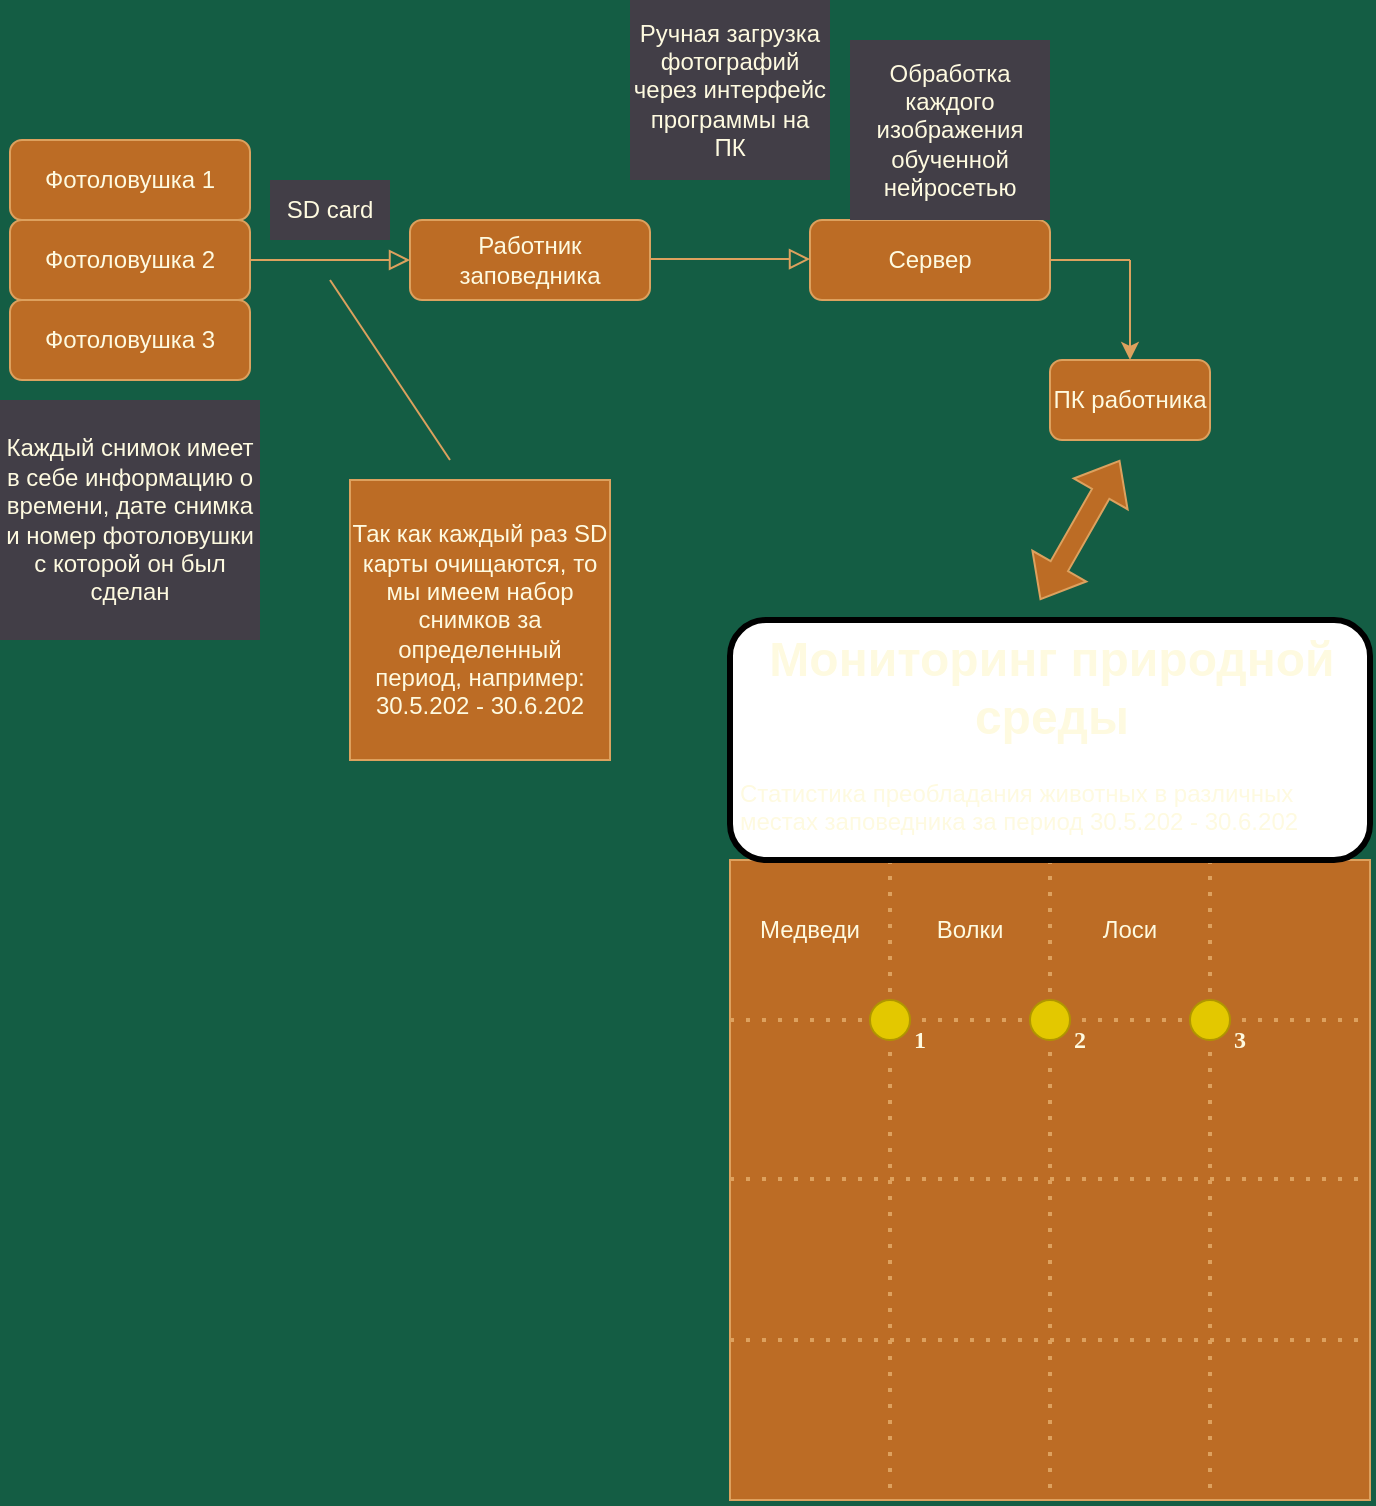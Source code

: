 <mxfile version="21.8.2" type="device">
  <diagram id="C5RBs43oDa-KdzZeNtuy" name="Page-1">
    <mxGraphModel dx="1060" dy="666" grid="1" gridSize="10" guides="1" tooltips="1" connect="1" arrows="1" fold="1" page="1" pageScale="1" pageWidth="827" pageHeight="1169" background="#145d44" math="0" shadow="0">
      <root>
        <mxCell id="WIyWlLk6GJQsqaUBKTNV-0" />
        <mxCell id="WIyWlLk6GJQsqaUBKTNV-1" parent="WIyWlLk6GJQsqaUBKTNV-0" />
        <mxCell id="WIyWlLk6GJQsqaUBKTNV-2" value="" style="rounded=0;html=1;jettySize=auto;orthogonalLoop=1;fontSize=11;endArrow=block;endFill=0;endSize=8;strokeWidth=1;shadow=0;labelBackgroundColor=none;edgeStyle=orthogonalEdgeStyle;entryX=0;entryY=0.5;entryDx=0;entryDy=0;strokeColor=#DDA15E;fontColor=default;" parent="WIyWlLk6GJQsqaUBKTNV-1" source="WIyWlLk6GJQsqaUBKTNV-3" target="UN8iPi8M0M4lKCketsCk-2" edge="1">
          <mxGeometry relative="1" as="geometry">
            <mxPoint x="225" y="190" as="targetPoint" />
          </mxGeometry>
        </mxCell>
        <mxCell id="WIyWlLk6GJQsqaUBKTNV-3" value="Фотоловушка 2" style="rounded=1;whiteSpace=wrap;html=1;fontSize=12;glass=0;strokeWidth=1;shadow=0;labelBackgroundColor=none;fillColor=#BC6C25;strokeColor=#DDA15E;fontColor=#FEFAE0;" parent="WIyWlLk6GJQsqaUBKTNV-1" vertex="1">
          <mxGeometry x="45" y="170" width="120" height="40" as="geometry" />
        </mxCell>
        <mxCell id="UN8iPi8M0M4lKCketsCk-0" value="Фотоловушка 3" style="rounded=1;whiteSpace=wrap;html=1;fontSize=12;glass=0;strokeWidth=1;shadow=0;labelBackgroundColor=none;fillColor=#BC6C25;strokeColor=#DDA15E;fontColor=#FEFAE0;" vertex="1" parent="WIyWlLk6GJQsqaUBKTNV-1">
          <mxGeometry x="45" y="210" width="120" height="40" as="geometry" />
        </mxCell>
        <mxCell id="UN8iPi8M0M4lKCketsCk-1" value="Фотоловушка 1" style="rounded=1;whiteSpace=wrap;html=1;fontSize=12;glass=0;strokeWidth=1;shadow=0;labelBackgroundColor=none;fillColor=#BC6C25;strokeColor=#DDA15E;fontColor=#FEFAE0;" vertex="1" parent="WIyWlLk6GJQsqaUBKTNV-1">
          <mxGeometry x="45" y="130" width="120" height="40" as="geometry" />
        </mxCell>
        <mxCell id="UN8iPi8M0M4lKCketsCk-2" value="Работник заповедника" style="rounded=1;whiteSpace=wrap;html=1;fontSize=12;glass=0;strokeWidth=1;shadow=0;labelBackgroundColor=none;fillColor=#BC6C25;strokeColor=#DDA15E;fontColor=#FEFAE0;" vertex="1" parent="WIyWlLk6GJQsqaUBKTNV-1">
          <mxGeometry x="245" y="170" width="120" height="40" as="geometry" />
        </mxCell>
        <mxCell id="UN8iPi8M0M4lKCketsCk-5" value="SD card" style="text;html=1;strokeColor=none;fillColor=#423e47;align=center;verticalAlign=middle;whiteSpace=wrap;rounded=0;labelBackgroundColor=none;fontColor=#FEFAE0;" vertex="1" parent="WIyWlLk6GJQsqaUBKTNV-1">
          <mxGeometry x="175" y="150" width="60" height="30" as="geometry" />
        </mxCell>
        <mxCell id="UN8iPi8M0M4lKCketsCk-6" value="" style="rounded=0;html=1;jettySize=auto;orthogonalLoop=1;fontSize=11;endArrow=block;endFill=0;endSize=8;strokeWidth=1;shadow=0;labelBackgroundColor=none;edgeStyle=orthogonalEdgeStyle;entryX=0;entryY=0.5;entryDx=0;entryDy=0;strokeColor=#DDA15E;fontColor=default;" edge="1" parent="WIyWlLk6GJQsqaUBKTNV-1">
          <mxGeometry relative="1" as="geometry">
            <mxPoint x="365" y="189.52" as="sourcePoint" />
            <mxPoint x="445" y="189.52" as="targetPoint" />
          </mxGeometry>
        </mxCell>
        <mxCell id="UN8iPi8M0M4lKCketsCk-7" value="Ручная загрузка фотографий через интерфейс программы на ПК" style="text;html=1;strokeColor=none;fillColor=#423e47;align=center;verticalAlign=middle;whiteSpace=wrap;rounded=0;labelBackgroundColor=none;fontColor=#FEFAE0;gradientColor=none;" vertex="1" parent="WIyWlLk6GJQsqaUBKTNV-1">
          <mxGeometry x="355" y="60" width="100" height="90" as="geometry" />
        </mxCell>
        <mxCell id="UN8iPi8M0M4lKCketsCk-8" value="Сервер" style="rounded=1;whiteSpace=wrap;html=1;fontSize=12;glass=0;strokeWidth=1;shadow=0;labelBackgroundColor=none;fillColor=#BC6C25;strokeColor=#DDA15E;fontColor=#FEFAE0;" vertex="1" parent="WIyWlLk6GJQsqaUBKTNV-1">
          <mxGeometry x="445" y="170" width="120" height="40" as="geometry" />
        </mxCell>
        <mxCell id="UN8iPi8M0M4lKCketsCk-9" value="Обработка каждого изображения обученной нейросетью" style="text;html=1;strokeColor=none;fillColor=#423e47;align=center;verticalAlign=middle;whiteSpace=wrap;rounded=0;labelBackgroundColor=none;fontColor=#FEFAE0;fillStyle=auto;gradientColor=none;" vertex="1" parent="WIyWlLk6GJQsqaUBKTNV-1">
          <mxGeometry x="465" y="80" width="100" height="90" as="geometry" />
        </mxCell>
        <mxCell id="UN8iPi8M0M4lKCketsCk-11" value="Каждый снимок имеет в себе информацию о времени, дате снимка и номер фотоловушки с которой он был сделан" style="text;html=1;strokeColor=none;fillColor=#423e47;align=center;verticalAlign=middle;whiteSpace=wrap;rounded=0;labelBackgroundColor=none;fontColor=#FEFAE0;" vertex="1" parent="WIyWlLk6GJQsqaUBKTNV-1">
          <mxGeometry x="40" y="260" width="130" height="120" as="geometry" />
        </mxCell>
        <mxCell id="UN8iPi8M0M4lKCketsCk-17" value="Так как каждый раз SD карты очищаются, то мы имеем набор снимков за определенный период, например:&lt;br&gt;30.5.202 - 30.6.202" style="rounded=0;whiteSpace=wrap;html=1;labelBackgroundColor=none;fillColor=#BC6C25;strokeColor=#DDA15E;fontColor=#FEFAE0;" vertex="1" parent="WIyWlLk6GJQsqaUBKTNV-1">
          <mxGeometry x="215" y="300" width="130" height="140" as="geometry" />
        </mxCell>
        <mxCell id="UN8iPi8M0M4lKCketsCk-21" value="" style="endArrow=none;html=1;rounded=0;labelBackgroundColor=none;strokeColor=#DDA15E;fontColor=default;" edge="1" parent="WIyWlLk6GJQsqaUBKTNV-1">
          <mxGeometry width="50" height="50" relative="1" as="geometry">
            <mxPoint x="565" y="190" as="sourcePoint" />
            <mxPoint x="605" y="190" as="targetPoint" />
          </mxGeometry>
        </mxCell>
        <mxCell id="UN8iPi8M0M4lKCketsCk-22" value="" style="endArrow=classic;html=1;rounded=0;labelBackgroundColor=none;strokeColor=#DDA15E;fontColor=default;" edge="1" parent="WIyWlLk6GJQsqaUBKTNV-1">
          <mxGeometry width="50" height="50" relative="1" as="geometry">
            <mxPoint x="605" y="190" as="sourcePoint" />
            <mxPoint x="605" y="240" as="targetPoint" />
          </mxGeometry>
        </mxCell>
        <mxCell id="UN8iPi8M0M4lKCketsCk-23" value="ПК работника" style="rounded=1;whiteSpace=wrap;html=1;fontSize=12;glass=0;strokeWidth=1;shadow=0;labelBackgroundColor=none;fillColor=#BC6C25;strokeColor=#DDA15E;fontColor=#FEFAE0;" vertex="1" parent="WIyWlLk6GJQsqaUBKTNV-1">
          <mxGeometry x="565" y="240" width="80" height="40" as="geometry" />
        </mxCell>
        <mxCell id="UN8iPi8M0M4lKCketsCk-26" value="" style="rounded=0;whiteSpace=wrap;html=1;labelBackgroundColor=none;fillColor=#BC6C25;strokeColor=#DDA15E;fontColor=#FEFAE0;" vertex="1" parent="WIyWlLk6GJQsqaUBKTNV-1">
          <mxGeometry x="405" y="490" width="320" height="320" as="geometry" />
        </mxCell>
        <mxCell id="UN8iPi8M0M4lKCketsCk-28" value="" style="endArrow=none;dashed=1;html=1;dashPattern=1 3;strokeWidth=2;rounded=0;exitX=0;exitY=0.25;exitDx=0;exitDy=0;entryX=1;entryY=0.25;entryDx=0;entryDy=0;labelBackgroundColor=none;strokeColor=#DDA15E;fontColor=default;" edge="1" parent="WIyWlLk6GJQsqaUBKTNV-1" source="UN8iPi8M0M4lKCketsCk-26" target="UN8iPi8M0M4lKCketsCk-26">
          <mxGeometry width="50" height="50" relative="1" as="geometry">
            <mxPoint x="485" y="580" as="sourcePoint" />
            <mxPoint x="535" y="530" as="targetPoint" />
          </mxGeometry>
        </mxCell>
        <mxCell id="UN8iPi8M0M4lKCketsCk-31" value="" style="endArrow=none;dashed=1;html=1;dashPattern=1 3;strokeWidth=2;rounded=0;exitX=0;exitY=0.25;exitDx=0;exitDy=0;entryX=1;entryY=0.25;entryDx=0;entryDy=0;labelBackgroundColor=none;strokeColor=#DDA15E;fontColor=default;" edge="1" parent="WIyWlLk6GJQsqaUBKTNV-1">
          <mxGeometry width="50" height="50" relative="1" as="geometry">
            <mxPoint x="405" y="649.52" as="sourcePoint" />
            <mxPoint x="725" y="649.52" as="targetPoint" />
          </mxGeometry>
        </mxCell>
        <mxCell id="UN8iPi8M0M4lKCketsCk-33" value="" style="endArrow=none;dashed=1;html=1;dashPattern=1 3;strokeWidth=2;rounded=0;exitX=0;exitY=0.25;exitDx=0;exitDy=0;entryX=1;entryY=0.25;entryDx=0;entryDy=0;labelBackgroundColor=none;strokeColor=#DDA15E;fontColor=default;" edge="1" parent="WIyWlLk6GJQsqaUBKTNV-1">
          <mxGeometry width="50" height="50" relative="1" as="geometry">
            <mxPoint x="405" y="730" as="sourcePoint" />
            <mxPoint x="725" y="730" as="targetPoint" />
          </mxGeometry>
        </mxCell>
        <mxCell id="UN8iPi8M0M4lKCketsCk-35" value="" style="endArrow=none;dashed=1;html=1;dashPattern=1 3;strokeWidth=2;rounded=0;exitX=0.25;exitY=0;exitDx=0;exitDy=0;entryX=0.25;entryY=1;entryDx=0;entryDy=0;labelBackgroundColor=none;strokeColor=#DDA15E;fontColor=default;" edge="1" parent="WIyWlLk6GJQsqaUBKTNV-1" source="UN8iPi8M0M4lKCketsCk-26" target="UN8iPi8M0M4lKCketsCk-26">
          <mxGeometry width="50" height="50" relative="1" as="geometry">
            <mxPoint x="415" y="580" as="sourcePoint" />
            <mxPoint x="735" y="580" as="targetPoint" />
          </mxGeometry>
        </mxCell>
        <mxCell id="UN8iPi8M0M4lKCketsCk-36" value="" style="endArrow=none;dashed=1;html=1;dashPattern=1 3;strokeWidth=2;rounded=0;exitX=0.25;exitY=0;exitDx=0;exitDy=0;entryX=0.25;entryY=1;entryDx=0;entryDy=0;labelBackgroundColor=none;strokeColor=#DDA15E;fontColor=default;" edge="1" parent="WIyWlLk6GJQsqaUBKTNV-1">
          <mxGeometry width="50" height="50" relative="1" as="geometry">
            <mxPoint x="565" y="490" as="sourcePoint" />
            <mxPoint x="565" y="810" as="targetPoint" />
          </mxGeometry>
        </mxCell>
        <mxCell id="UN8iPi8M0M4lKCketsCk-37" value="" style="endArrow=none;dashed=1;html=1;dashPattern=1 3;strokeWidth=2;rounded=0;exitX=0.25;exitY=0;exitDx=0;exitDy=0;entryX=0.25;entryY=1;entryDx=0;entryDy=0;labelBackgroundColor=none;strokeColor=#DDA15E;fontColor=default;" edge="1" parent="WIyWlLk6GJQsqaUBKTNV-1">
          <mxGeometry width="50" height="50" relative="1" as="geometry">
            <mxPoint x="645" y="490" as="sourcePoint" />
            <mxPoint x="645" y="810" as="targetPoint" />
          </mxGeometry>
        </mxCell>
        <mxCell id="UN8iPi8M0M4lKCketsCk-52" value="" style="ellipse;whiteSpace=wrap;html=1;fillColor=#e3c800;fontColor=#000000;strokeColor=#B09500;labelBackgroundColor=none;" vertex="1" parent="WIyWlLk6GJQsqaUBKTNV-1">
          <mxGeometry x="475" y="560" width="20" height="20" as="geometry" />
        </mxCell>
        <mxCell id="UN8iPi8M0M4lKCketsCk-54" value="" style="ellipse;whiteSpace=wrap;html=1;fillColor=#e3c800;fontColor=#000000;strokeColor=#B09500;labelBackgroundColor=none;" vertex="1" parent="WIyWlLk6GJQsqaUBKTNV-1">
          <mxGeometry x="555" y="560" width="20" height="20" as="geometry" />
        </mxCell>
        <mxCell id="UN8iPi8M0M4lKCketsCk-55" value="" style="ellipse;whiteSpace=wrap;html=1;fillColor=#e3c800;fontColor=#000000;strokeColor=#B09500;labelBackgroundColor=none;" vertex="1" parent="WIyWlLk6GJQsqaUBKTNV-1">
          <mxGeometry x="635" y="560" width="20" height="20" as="geometry" />
        </mxCell>
        <mxCell id="UN8iPi8M0M4lKCketsCk-56" value="&lt;b&gt;&lt;font face=&quot;Times New Roman&quot;&gt;1&lt;/font&gt;&lt;/b&gt;" style="text;html=1;strokeColor=none;fillColor=none;align=center;verticalAlign=middle;whiteSpace=wrap;rounded=0;labelBackgroundColor=none;fontColor=#FEFAE0;" vertex="1" parent="WIyWlLk6GJQsqaUBKTNV-1">
          <mxGeometry x="495" y="570" width="10" height="20" as="geometry" />
        </mxCell>
        <mxCell id="UN8iPi8M0M4lKCketsCk-58" value="&lt;b&gt;&lt;font face=&quot;Times New Roman&quot;&gt;2&lt;/font&gt;&lt;/b&gt;" style="text;html=1;strokeColor=none;fillColor=none;align=center;verticalAlign=middle;whiteSpace=wrap;rounded=0;labelBackgroundColor=none;fontColor=#FEFAE0;" vertex="1" parent="WIyWlLk6GJQsqaUBKTNV-1">
          <mxGeometry x="575" y="570" width="10" height="20" as="geometry" />
        </mxCell>
        <mxCell id="UN8iPi8M0M4lKCketsCk-59" value="&lt;b&gt;&lt;font face=&quot;Times New Roman&quot;&gt;3&lt;/font&gt;&lt;/b&gt;" style="text;html=1;strokeColor=none;fillColor=none;align=center;verticalAlign=middle;whiteSpace=wrap;rounded=0;labelBackgroundColor=none;fontColor=#FEFAE0;" vertex="1" parent="WIyWlLk6GJQsqaUBKTNV-1">
          <mxGeometry x="655" y="570" width="10" height="20" as="geometry" />
        </mxCell>
        <mxCell id="UN8iPi8M0M4lKCketsCk-63" value="&lt;h1 style=&quot;text-align: center;&quot;&gt;Мониторинг природной среды&lt;/h1&gt;&lt;p&gt;Статистика преобладания животных в различных местах заповедника за период 30.5.202 - 30.6.202&lt;/p&gt;" style="text;html=1;strokeColor=default;fillColor=default;spacing=5;spacingTop=-20;whiteSpace=wrap;overflow=hidden;rounded=1;labelBackgroundColor=none;fontColor=#FEFAE0;strokeWidth=3;" vertex="1" parent="WIyWlLk6GJQsqaUBKTNV-1">
          <mxGeometry x="405" y="370" width="320" height="120" as="geometry" />
        </mxCell>
        <mxCell id="UN8iPi8M0M4lKCketsCk-64" value="Медведи" style="text;html=1;strokeColor=none;fillColor=none;align=center;verticalAlign=middle;whiteSpace=wrap;rounded=0;labelBackgroundColor=none;fontColor=#FEFAE0;" vertex="1" parent="WIyWlLk6GJQsqaUBKTNV-1">
          <mxGeometry x="415" y="510" width="60" height="30" as="geometry" />
        </mxCell>
        <mxCell id="UN8iPi8M0M4lKCketsCk-65" value="Волки" style="text;html=1;strokeColor=none;fillColor=none;align=center;verticalAlign=middle;whiteSpace=wrap;rounded=0;labelBackgroundColor=none;fontColor=#FEFAE0;" vertex="1" parent="WIyWlLk6GJQsqaUBKTNV-1">
          <mxGeometry x="495" y="510" width="60" height="30" as="geometry" />
        </mxCell>
        <mxCell id="UN8iPi8M0M4lKCketsCk-66" value="Лоси" style="text;html=1;strokeColor=none;fillColor=none;align=center;verticalAlign=middle;whiteSpace=wrap;rounded=0;labelBackgroundColor=none;fontColor=#FEFAE0;" vertex="1" parent="WIyWlLk6GJQsqaUBKTNV-1">
          <mxGeometry x="575" y="510" width="60" height="30" as="geometry" />
        </mxCell>
        <mxCell id="UN8iPi8M0M4lKCketsCk-67" value="" style="endArrow=none;html=1;rounded=0;labelBackgroundColor=none;strokeColor=#DDA15E;fontColor=default;" edge="1" parent="WIyWlLk6GJQsqaUBKTNV-1">
          <mxGeometry width="50" height="50" relative="1" as="geometry">
            <mxPoint x="265" y="290" as="sourcePoint" />
            <mxPoint x="205" y="200" as="targetPoint" />
          </mxGeometry>
        </mxCell>
        <mxCell id="UN8iPi8M0M4lKCketsCk-71" value="" style="shape=flexArrow;endArrow=classic;startArrow=classic;html=1;rounded=0;strokeColor=#DDA15E;fontColor=#FEFAE0;fillColor=#BC6C25;" edge="1" parent="WIyWlLk6GJQsqaUBKTNV-1">
          <mxGeometry width="100" height="100" relative="1" as="geometry">
            <mxPoint x="560" y="360" as="sourcePoint" />
            <mxPoint x="600" y="290" as="targetPoint" />
          </mxGeometry>
        </mxCell>
      </root>
    </mxGraphModel>
  </diagram>
</mxfile>
